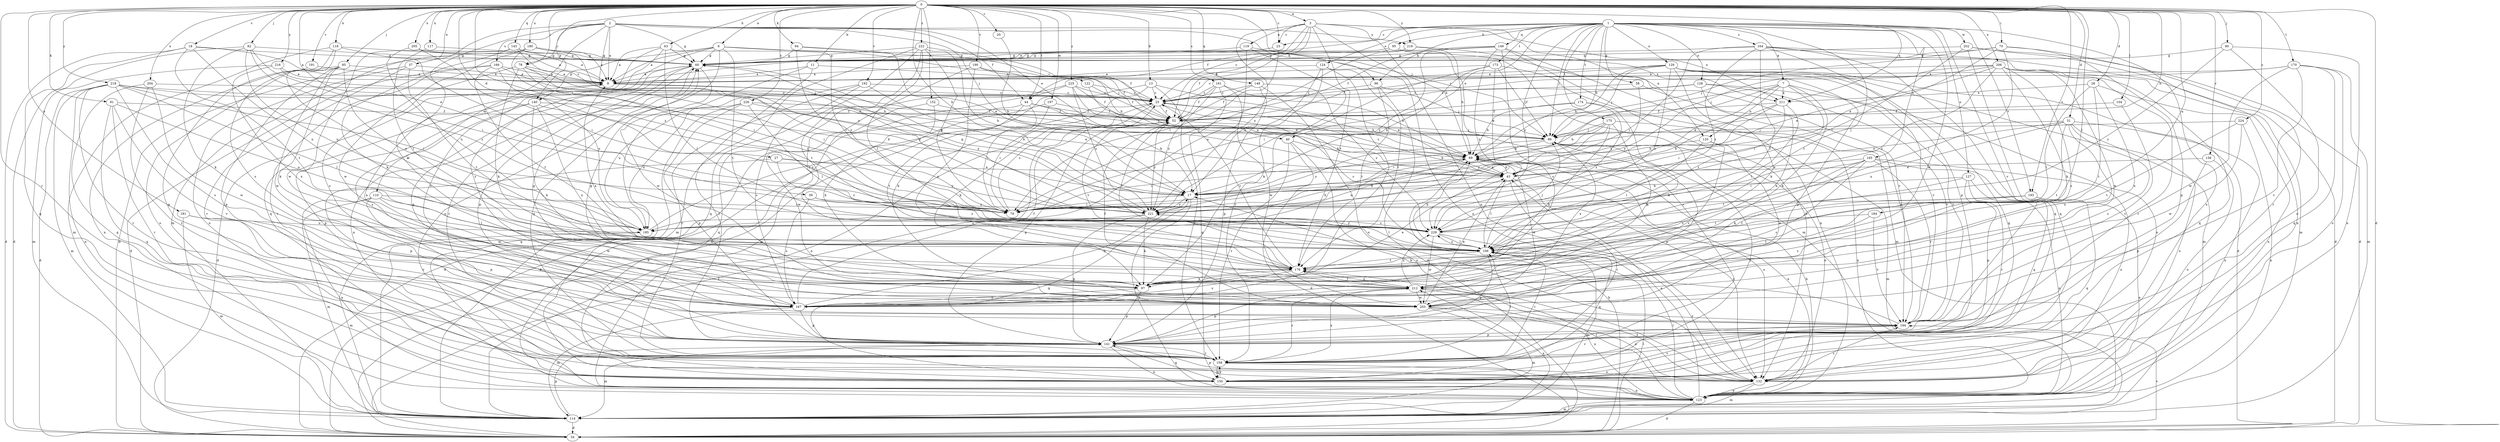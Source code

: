 strict digraph  {
0;
1;
2;
3;
6;
7;
8;
11;
13;
17;
18;
20;
23;
25;
27;
28;
31;
34;
37;
39;
40;
43;
44;
52;
58;
60;
63;
69;
70;
78;
79;
80;
82;
85;
88;
91;
94;
95;
96;
97;
104;
106;
110;
114;
117;
118;
119;
120;
122;
123;
124;
127;
128;
129;
132;
140;
141;
143;
148;
149;
150;
152;
156;
158;
161;
164;
165;
166;
167;
170;
173;
174;
175;
176;
180;
181;
184;
185;
190;
191;
192;
193;
194;
197;
202;
203;
204;
205;
206;
211;
212;
216;
218;
219;
221;
222;
224;
225;
226;
229;
0 -> 3  [label=a];
0 -> 6  [label=a];
0 -> 11  [label=b];
0 -> 13  [label=b];
0 -> 17  [label=b];
0 -> 18  [label=c];
0 -> 20  [label=c];
0 -> 23  [label=c];
0 -> 27  [label=d];
0 -> 28  [label=d];
0 -> 31  [label=d];
0 -> 34  [label=d];
0 -> 37  [label=e];
0 -> 39  [label=e];
0 -> 44  [label=f];
0 -> 63  [label=h];
0 -> 69  [label=h];
0 -> 70  [label=i];
0 -> 78  [label=i];
0 -> 80  [label=j];
0 -> 82  [label=j];
0 -> 85  [label=j];
0 -> 88  [label=j];
0 -> 91  [label=k];
0 -> 94  [label=k];
0 -> 104  [label=l];
0 -> 106  [label=l];
0 -> 117  [label=n];
0 -> 118  [label=n];
0 -> 140  [label=p];
0 -> 143  [label=q];
0 -> 148  [label=q];
0 -> 152  [label=r];
0 -> 156  [label=r];
0 -> 158  [label=r];
0 -> 161  [label=s];
0 -> 170  [label=t];
0 -> 180  [label=u];
0 -> 181  [label=u];
0 -> 184  [label=u];
0 -> 190  [label=v];
0 -> 191  [label=v];
0 -> 192  [label=v];
0 -> 193  [label=v];
0 -> 197  [label=w];
0 -> 204  [label=x];
0 -> 205  [label=x];
0 -> 206  [label=x];
0 -> 211  [label=x];
0 -> 216  [label=y];
0 -> 218  [label=y];
0 -> 219  [label=y];
0 -> 222  [label=z];
0 -> 224  [label=z];
0 -> 225  [label=z];
0 -> 226  [label=z];
0 -> 229  [label=z];
1 -> 7  [label=a];
1 -> 8  [label=a];
1 -> 23  [label=c];
1 -> 40  [label=e];
1 -> 58  [label=g];
1 -> 69  [label=h];
1 -> 88  [label=j];
1 -> 95  [label=k];
1 -> 96  [label=k];
1 -> 124  [label=o];
1 -> 127  [label=o];
1 -> 128  [label=o];
1 -> 129  [label=o];
1 -> 132  [label=o];
1 -> 149  [label=q];
1 -> 164  [label=s];
1 -> 165  [label=s];
1 -> 173  [label=t];
1 -> 174  [label=t];
1 -> 175  [label=t];
1 -> 176  [label=t];
1 -> 193  [label=v];
1 -> 194  [label=v];
1 -> 202  [label=w];
1 -> 203  [label=w];
1 -> 229  [label=z];
2 -> 8  [label=a];
2 -> 40  [label=e];
2 -> 44  [label=f];
2 -> 60  [label=g];
2 -> 78  [label=i];
2 -> 88  [label=j];
2 -> 96  [label=k];
2 -> 97  [label=k];
2 -> 110  [label=m];
2 -> 114  [label=m];
2 -> 166  [label=s];
2 -> 219  [label=y];
2 -> 221  [label=y];
3 -> 23  [label=c];
3 -> 25  [label=c];
3 -> 44  [label=f];
3 -> 52  [label=f];
3 -> 69  [label=h];
3 -> 119  [label=n];
3 -> 120  [label=n];
3 -> 132  [label=o];
3 -> 176  [label=t];
3 -> 211  [label=x];
3 -> 221  [label=y];
6 -> 8  [label=a];
6 -> 60  [label=g];
6 -> 88  [label=j];
6 -> 132  [label=o];
6 -> 140  [label=p];
6 -> 167  [label=s];
6 -> 176  [label=t];
6 -> 211  [label=x];
7 -> 17  [label=b];
7 -> 43  [label=e];
7 -> 79  [label=i];
7 -> 97  [label=k];
7 -> 120  [label=n];
7 -> 194  [label=v];
7 -> 211  [label=x];
7 -> 221  [label=y];
8 -> 25  [label=c];
8 -> 34  [label=d];
8 -> 221  [label=y];
11 -> 8  [label=a];
11 -> 114  [label=m];
11 -> 122  [label=n];
11 -> 158  [label=r];
13 -> 25  [label=c];
13 -> 34  [label=d];
13 -> 43  [label=e];
13 -> 97  [label=k];
13 -> 158  [label=r];
17 -> 60  [label=g];
17 -> 79  [label=i];
17 -> 123  [label=n];
17 -> 150  [label=q];
17 -> 221  [label=y];
18 -> 8  [label=a];
18 -> 34  [label=d];
18 -> 60  [label=g];
18 -> 150  [label=q];
18 -> 176  [label=t];
18 -> 185  [label=u];
20 -> 17  [label=b];
23 -> 60  [label=g];
23 -> 79  [label=i];
25 -> 52  [label=f];
25 -> 69  [label=h];
25 -> 97  [label=k];
25 -> 123  [label=n];
27 -> 43  [label=e];
27 -> 141  [label=p];
27 -> 221  [label=y];
27 -> 229  [label=z];
28 -> 106  [label=l];
28 -> 123  [label=n];
28 -> 176  [label=t];
28 -> 211  [label=x];
28 -> 212  [label=x];
31 -> 43  [label=e];
31 -> 88  [label=j];
31 -> 123  [label=n];
31 -> 132  [label=o];
31 -> 167  [label=s];
31 -> 176  [label=t];
31 -> 185  [label=u];
31 -> 212  [label=x];
34 -> 52  [label=f];
34 -> 69  [label=h];
34 -> 106  [label=l];
34 -> 194  [label=v];
37 -> 8  [label=a];
37 -> 132  [label=o];
37 -> 158  [label=r];
37 -> 176  [label=t];
39 -> 167  [label=s];
39 -> 221  [label=y];
39 -> 229  [label=z];
40 -> 34  [label=d];
40 -> 69  [label=h];
40 -> 132  [label=o];
40 -> 158  [label=r];
43 -> 17  [label=b];
43 -> 25  [label=c];
43 -> 69  [label=h];
43 -> 106  [label=l];
43 -> 132  [label=o];
43 -> 158  [label=r];
44 -> 17  [label=b];
44 -> 52  [label=f];
44 -> 79  [label=i];
44 -> 88  [label=j];
44 -> 176  [label=t];
44 -> 203  [label=w];
52 -> 88  [label=j];
52 -> 106  [label=l];
52 -> 141  [label=p];
52 -> 176  [label=t];
52 -> 221  [label=y];
58 -> 25  [label=c];
58 -> 194  [label=v];
58 -> 221  [label=y];
60 -> 8  [label=a];
60 -> 123  [label=n];
60 -> 141  [label=p];
60 -> 158  [label=r];
60 -> 203  [label=w];
63 -> 8  [label=a];
63 -> 60  [label=g];
63 -> 79  [label=i];
63 -> 106  [label=l];
63 -> 150  [label=q];
63 -> 194  [label=v];
69 -> 43  [label=e];
69 -> 79  [label=i];
69 -> 123  [label=n];
69 -> 132  [label=o];
69 -> 185  [label=u];
69 -> 203  [label=w];
70 -> 43  [label=e];
70 -> 60  [label=g];
70 -> 88  [label=j];
70 -> 106  [label=l];
70 -> 141  [label=p];
70 -> 158  [label=r];
78 -> 8  [label=a];
78 -> 69  [label=h];
78 -> 79  [label=i];
78 -> 97  [label=k];
78 -> 167  [label=s];
78 -> 229  [label=z];
79 -> 25  [label=c];
80 -> 60  [label=g];
80 -> 123  [label=n];
80 -> 132  [label=o];
80 -> 229  [label=z];
82 -> 34  [label=d];
82 -> 60  [label=g];
82 -> 79  [label=i];
82 -> 97  [label=k];
82 -> 185  [label=u];
82 -> 229  [label=z];
85 -> 8  [label=a];
85 -> 97  [label=k];
85 -> 123  [label=n];
85 -> 132  [label=o];
85 -> 141  [label=p];
85 -> 185  [label=u];
85 -> 203  [label=w];
88 -> 69  [label=h];
88 -> 114  [label=m];
88 -> 132  [label=o];
88 -> 141  [label=p];
88 -> 212  [label=x];
88 -> 221  [label=y];
91 -> 52  [label=f];
91 -> 150  [label=q];
91 -> 158  [label=r];
91 -> 185  [label=u];
91 -> 194  [label=v];
94 -> 25  [label=c];
94 -> 43  [label=e];
94 -> 60  [label=g];
94 -> 221  [label=y];
95 -> 52  [label=f];
95 -> 60  [label=g];
95 -> 114  [label=m];
95 -> 158  [label=r];
96 -> 25  [label=c];
96 -> 34  [label=d];
96 -> 88  [label=j];
96 -> 176  [label=t];
97 -> 43  [label=e];
97 -> 141  [label=p];
97 -> 167  [label=s];
104 -> 52  [label=f];
104 -> 194  [label=v];
106 -> 25  [label=c];
106 -> 69  [label=h];
106 -> 88  [label=j];
106 -> 114  [label=m];
106 -> 141  [label=p];
106 -> 158  [label=r];
106 -> 176  [label=t];
106 -> 229  [label=z];
110 -> 79  [label=i];
110 -> 106  [label=l];
110 -> 114  [label=m];
110 -> 123  [label=n];
110 -> 141  [label=p];
110 -> 203  [label=w];
114 -> 34  [label=d];
114 -> 141  [label=p];
114 -> 212  [label=x];
117 -> 60  [label=g];
117 -> 106  [label=l];
118 -> 60  [label=g];
118 -> 79  [label=i];
118 -> 114  [label=m];
118 -> 167  [label=s];
118 -> 176  [label=t];
119 -> 60  [label=g];
119 -> 132  [label=o];
119 -> 158  [label=r];
119 -> 185  [label=u];
120 -> 69  [label=h];
120 -> 106  [label=l];
120 -> 167  [label=s];
120 -> 203  [label=w];
122 -> 25  [label=c];
122 -> 43  [label=e];
122 -> 52  [label=f];
123 -> 34  [label=d];
123 -> 43  [label=e];
123 -> 69  [label=h];
123 -> 106  [label=l];
123 -> 114  [label=m];
123 -> 176  [label=t];
124 -> 8  [label=a];
124 -> 17  [label=b];
124 -> 97  [label=k];
124 -> 167  [label=s];
124 -> 176  [label=t];
127 -> 17  [label=b];
127 -> 123  [label=n];
127 -> 141  [label=p];
127 -> 158  [label=r];
127 -> 176  [label=t];
128 -> 25  [label=c];
128 -> 52  [label=f];
128 -> 97  [label=k];
128 -> 132  [label=o];
128 -> 194  [label=v];
129 -> 8  [label=a];
129 -> 25  [label=c];
129 -> 34  [label=d];
129 -> 69  [label=h];
129 -> 88  [label=j];
129 -> 97  [label=k];
129 -> 114  [label=m];
129 -> 141  [label=p];
129 -> 150  [label=q];
129 -> 194  [label=v];
129 -> 229  [label=z];
132 -> 114  [label=m];
132 -> 123  [label=n];
132 -> 141  [label=p];
132 -> 194  [label=v];
132 -> 212  [label=x];
140 -> 52  [label=f];
140 -> 97  [label=k];
140 -> 141  [label=p];
140 -> 167  [label=s];
140 -> 212  [label=x];
140 -> 229  [label=z];
141 -> 60  [label=g];
141 -> 114  [label=m];
141 -> 123  [label=n];
141 -> 150  [label=q];
141 -> 158  [label=r];
143 -> 8  [label=a];
143 -> 25  [label=c];
143 -> 60  [label=g];
143 -> 97  [label=k];
143 -> 203  [label=w];
148 -> 25  [label=c];
148 -> 52  [label=f];
148 -> 132  [label=o];
148 -> 141  [label=p];
148 -> 229  [label=z];
149 -> 52  [label=f];
149 -> 60  [label=g];
149 -> 123  [label=n];
149 -> 132  [label=o];
149 -> 167  [label=s];
149 -> 221  [label=y];
149 -> 229  [label=z];
150 -> 88  [label=j];
150 -> 123  [label=n];
150 -> 158  [label=r];
150 -> 194  [label=v];
152 -> 34  [label=d];
152 -> 52  [label=f];
152 -> 97  [label=k];
156 -> 43  [label=e];
156 -> 132  [label=o];
156 -> 141  [label=p];
158 -> 60  [label=g];
158 -> 106  [label=l];
158 -> 132  [label=o];
158 -> 150  [label=q];
158 -> 194  [label=v];
158 -> 212  [label=x];
161 -> 25  [label=c];
161 -> 52  [label=f];
161 -> 69  [label=h];
161 -> 150  [label=q];
161 -> 203  [label=w];
161 -> 221  [label=y];
164 -> 34  [label=d];
164 -> 60  [label=g];
164 -> 79  [label=i];
164 -> 106  [label=l];
164 -> 114  [label=m];
164 -> 141  [label=p];
164 -> 150  [label=q];
164 -> 229  [label=z];
165 -> 43  [label=e];
165 -> 79  [label=i];
165 -> 97  [label=k];
165 -> 106  [label=l];
165 -> 132  [label=o];
165 -> 150  [label=q];
165 -> 167  [label=s];
165 -> 194  [label=v];
166 -> 8  [label=a];
166 -> 34  [label=d];
166 -> 158  [label=r];
166 -> 176  [label=t];
166 -> 185  [label=u];
166 -> 221  [label=y];
167 -> 8  [label=a];
167 -> 17  [label=b];
167 -> 52  [label=f];
167 -> 60  [label=g];
167 -> 114  [label=m];
167 -> 141  [label=p];
170 -> 8  [label=a];
170 -> 25  [label=c];
170 -> 114  [label=m];
170 -> 132  [label=o];
170 -> 150  [label=q];
170 -> 194  [label=v];
170 -> 203  [label=w];
173 -> 8  [label=a];
173 -> 17  [label=b];
173 -> 43  [label=e];
173 -> 79  [label=i];
173 -> 88  [label=j];
173 -> 114  [label=m];
174 -> 52  [label=f];
174 -> 69  [label=h];
174 -> 97  [label=k];
174 -> 229  [label=z];
175 -> 17  [label=b];
175 -> 79  [label=i];
175 -> 88  [label=j];
175 -> 97  [label=k];
175 -> 123  [label=n];
175 -> 212  [label=x];
175 -> 221  [label=y];
176 -> 25  [label=c];
176 -> 97  [label=k];
176 -> 167  [label=s];
176 -> 212  [label=x];
180 -> 8  [label=a];
180 -> 34  [label=d];
180 -> 60  [label=g];
180 -> 79  [label=i];
180 -> 88  [label=j];
180 -> 203  [label=w];
181 -> 114  [label=m];
181 -> 185  [label=u];
181 -> 194  [label=v];
184 -> 176  [label=t];
184 -> 194  [label=v];
184 -> 229  [label=z];
185 -> 25  [label=c];
185 -> 69  [label=h];
185 -> 114  [label=m];
190 -> 8  [label=a];
190 -> 52  [label=f];
190 -> 69  [label=h];
190 -> 114  [label=m];
190 -> 212  [label=x];
191 -> 8  [label=a];
191 -> 141  [label=p];
192 -> 17  [label=b];
192 -> 25  [label=c];
192 -> 158  [label=r];
192 -> 167  [label=s];
192 -> 185  [label=u];
193 -> 106  [label=l];
193 -> 123  [label=n];
193 -> 150  [label=q];
193 -> 167  [label=s];
193 -> 221  [label=y];
194 -> 17  [label=b];
194 -> 141  [label=p];
197 -> 34  [label=d];
197 -> 52  [label=f];
197 -> 79  [label=i];
202 -> 34  [label=d];
202 -> 60  [label=g];
202 -> 79  [label=i];
202 -> 123  [label=n];
202 -> 150  [label=q];
203 -> 43  [label=e];
203 -> 52  [label=f];
203 -> 60  [label=g];
203 -> 114  [label=m];
203 -> 132  [label=o];
203 -> 194  [label=v];
204 -> 25  [label=c];
204 -> 150  [label=q];
204 -> 158  [label=r];
204 -> 203  [label=w];
205 -> 8  [label=a];
205 -> 60  [label=g];
205 -> 79  [label=i];
205 -> 185  [label=u];
206 -> 8  [label=a];
206 -> 43  [label=e];
206 -> 52  [label=f];
206 -> 88  [label=j];
206 -> 97  [label=k];
206 -> 150  [label=q];
206 -> 158  [label=r];
206 -> 167  [label=s];
206 -> 203  [label=w];
206 -> 229  [label=z];
211 -> 17  [label=b];
211 -> 52  [label=f];
211 -> 79  [label=i];
211 -> 106  [label=l];
211 -> 229  [label=z];
212 -> 8  [label=a];
212 -> 123  [label=n];
212 -> 141  [label=p];
212 -> 158  [label=r];
212 -> 176  [label=t];
212 -> 203  [label=w];
212 -> 229  [label=z];
216 -> 8  [label=a];
216 -> 69  [label=h];
216 -> 114  [label=m];
216 -> 212  [label=x];
218 -> 17  [label=b];
218 -> 25  [label=c];
218 -> 34  [label=d];
218 -> 79  [label=i];
218 -> 106  [label=l];
218 -> 114  [label=m];
218 -> 123  [label=n];
218 -> 158  [label=r];
218 -> 167  [label=s];
219 -> 60  [label=g];
219 -> 69  [label=h];
219 -> 79  [label=i];
219 -> 194  [label=v];
221 -> 60  [label=g];
221 -> 97  [label=k];
221 -> 106  [label=l];
221 -> 141  [label=p];
221 -> 185  [label=u];
221 -> 229  [label=z];
222 -> 17  [label=b];
222 -> 52  [label=f];
222 -> 60  [label=g];
222 -> 79  [label=i];
222 -> 106  [label=l];
222 -> 114  [label=m];
222 -> 150  [label=q];
222 -> 176  [label=t];
224 -> 88  [label=j];
224 -> 123  [label=n];
224 -> 176  [label=t];
224 -> 203  [label=w];
225 -> 25  [label=c];
225 -> 43  [label=e];
225 -> 52  [label=f];
225 -> 123  [label=n];
225 -> 150  [label=q];
225 -> 221  [label=y];
226 -> 43  [label=e];
226 -> 52  [label=f];
226 -> 106  [label=l];
226 -> 141  [label=p];
226 -> 150  [label=q];
226 -> 185  [label=u];
229 -> 106  [label=l];
229 -> 150  [label=q];
229 -> 203  [label=w];
229 -> 221  [label=y];
}

